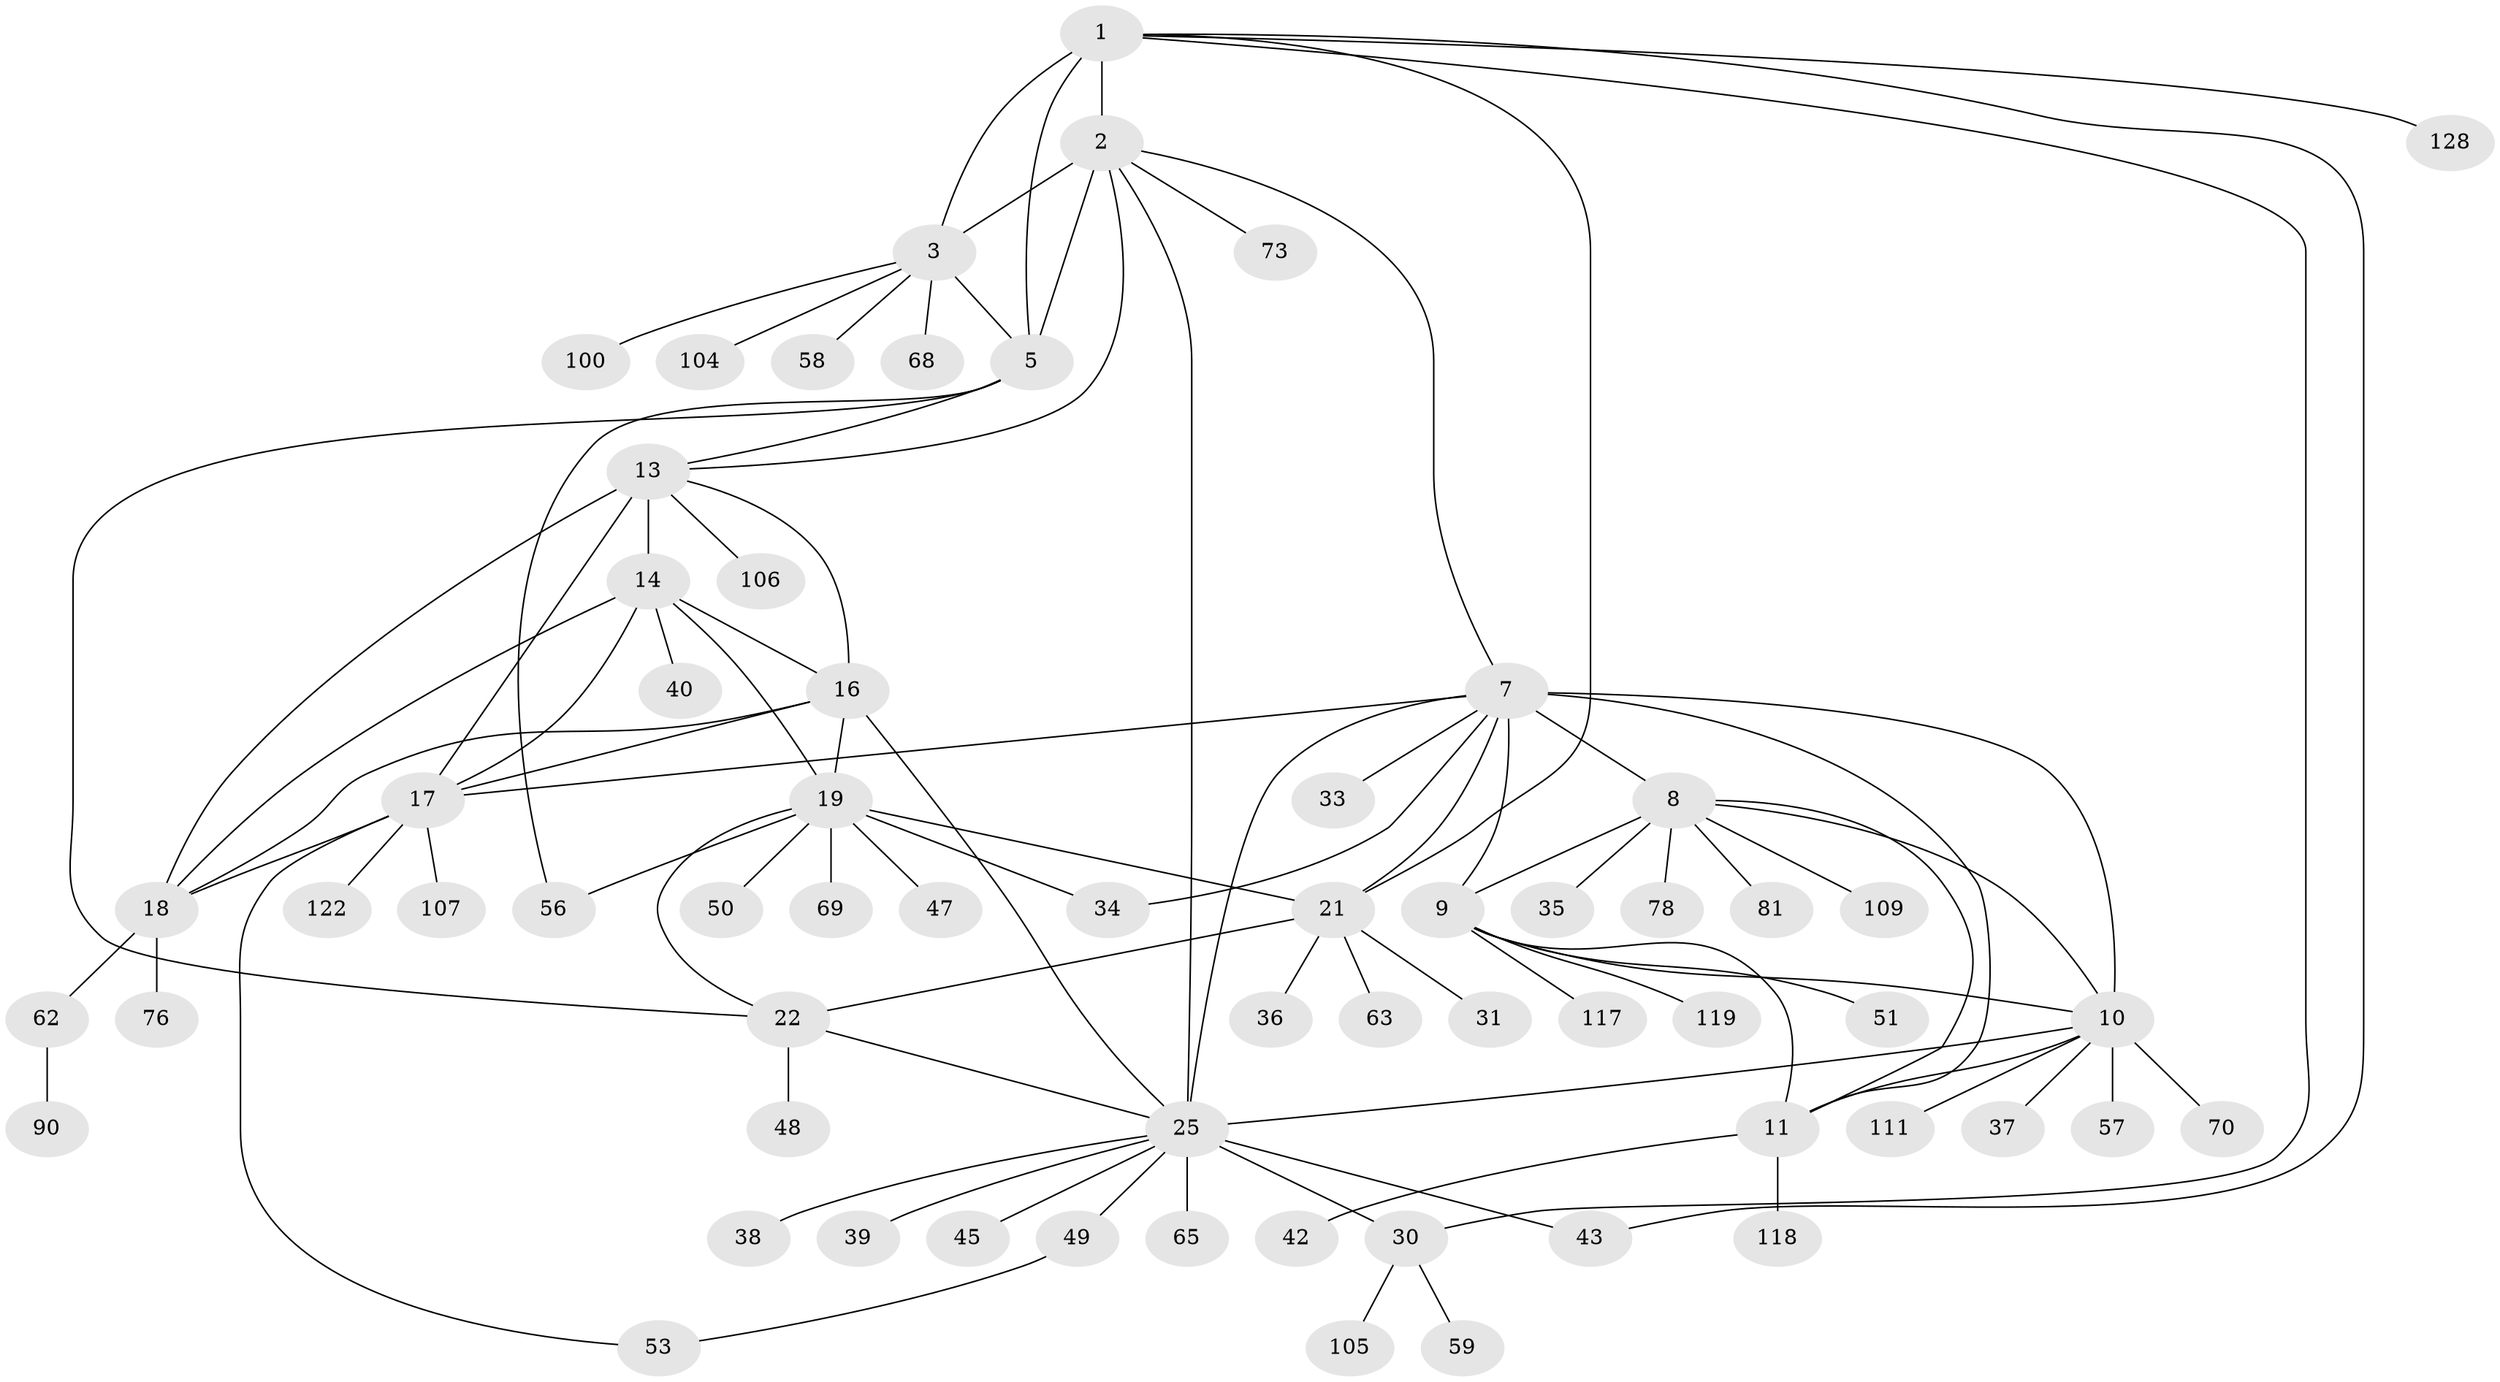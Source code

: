 // original degree distribution, {9: 0.0625, 8: 0.046875, 6: 0.0078125, 7: 0.046875, 12: 0.015625, 10: 0.03125, 11: 0.015625, 13: 0.0078125, 1: 0.640625, 2: 0.1015625, 3: 0.0234375}
// Generated by graph-tools (version 1.1) at 2025/15/03/09/25 04:15:50]
// undirected, 64 vertices, 94 edges
graph export_dot {
graph [start="1"]
  node [color=gray90,style=filled];
  1;
  2 [super="+4"];
  3 [super="+6"];
  5 [super="+72+79+91+71"];
  7 [super="+75+12"];
  8;
  9 [super="+101"];
  10;
  11;
  13 [super="+89+15+52"];
  14 [super="+84+110"];
  16 [super="+32+99+96+114+123"];
  17;
  18;
  19 [super="+126+20+66+61"];
  21 [super="+54+108+23"];
  22 [super="+97+24+44"];
  25 [super="+92+86+27+26+29"];
  30;
  31;
  33;
  34;
  35;
  36;
  37;
  38;
  39;
  40;
  42;
  43;
  45;
  47;
  48;
  49;
  50 [super="+64"];
  51;
  53;
  56;
  57;
  58;
  59;
  62;
  63;
  65;
  68;
  69;
  70;
  73;
  76;
  78;
  81;
  90;
  100;
  104;
  105;
  106;
  107;
  109;
  111;
  117;
  118;
  119;
  122;
  128;
  1 -- 2 [weight=2];
  1 -- 3 [weight=2];
  1 -- 5;
  1 -- 21;
  1 -- 30;
  1 -- 43;
  1 -- 128;
  2 -- 3 [weight=4];
  2 -- 5 [weight=2];
  2 -- 73;
  2 -- 13;
  2 -- 25;
  2 -- 7;
  3 -- 5 [weight=2];
  3 -- 100;
  3 -- 68;
  3 -- 104;
  3 -- 58;
  5 -- 56;
  5 -- 13;
  5 -- 22;
  7 -- 8 [weight=2];
  7 -- 9 [weight=2];
  7 -- 10 [weight=2];
  7 -- 11 [weight=2];
  7 -- 17;
  7 -- 33;
  7 -- 34;
  7 -- 21;
  7 -- 25;
  8 -- 9;
  8 -- 10;
  8 -- 11;
  8 -- 35;
  8 -- 78;
  8 -- 81;
  8 -- 109;
  9 -- 10;
  9 -- 11;
  9 -- 51;
  9 -- 117;
  9 -- 119;
  10 -- 11;
  10 -- 37;
  10 -- 57;
  10 -- 70;
  10 -- 111;
  10 -- 25;
  11 -- 42;
  11 -- 118;
  13 -- 14 [weight=2];
  13 -- 16 [weight=2];
  13 -- 17 [weight=2];
  13 -- 18 [weight=2];
  13 -- 106;
  14 -- 16;
  14 -- 17;
  14 -- 18;
  14 -- 40;
  14 -- 19;
  16 -- 17;
  16 -- 18;
  16 -- 19;
  16 -- 25;
  17 -- 18;
  17 -- 53;
  17 -- 107;
  17 -- 122;
  18 -- 62;
  18 -- 76;
  19 -- 21 [weight=4];
  19 -- 22 [weight=4];
  19 -- 47;
  19 -- 69;
  19 -- 34;
  19 -- 50;
  19 -- 56;
  21 -- 22 [weight=4];
  21 -- 31;
  21 -- 63;
  21 -- 36;
  22 -- 25;
  22 -- 48;
  25 -- 30 [weight=5];
  25 -- 38;
  25 -- 39;
  25 -- 43;
  25 -- 49;
  25 -- 65;
  25 -- 45;
  30 -- 59;
  30 -- 105;
  49 -- 53;
  62 -- 90;
}
